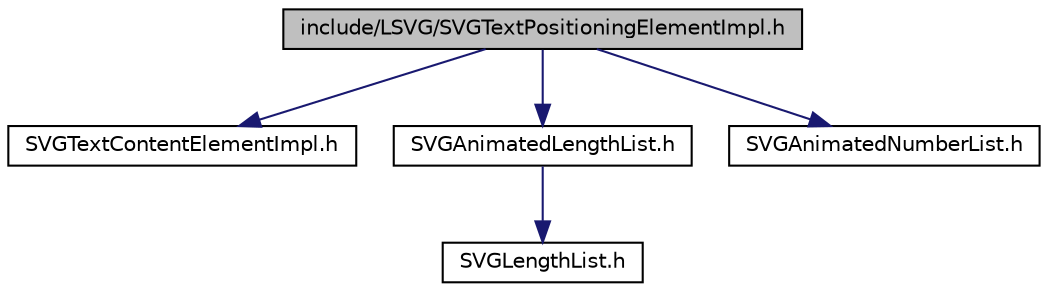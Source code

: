 digraph G
{
  edge [fontname="Helvetica",fontsize="10",labelfontname="Helvetica",labelfontsize="10"];
  node [fontname="Helvetica",fontsize="10",shape=record];
  Node1 [label="include/LSVG/SVGTextPositioningElementImpl.h",height=0.2,width=0.4,color="black", fillcolor="grey75", style="filled" fontcolor="black"];
  Node1 -> Node2 [color="midnightblue",fontsize="10",style="solid",fontname="Helvetica"];
  Node2 [label="SVGTextContentElementImpl.h",height=0.2,width=0.4,color="black", fillcolor="white", style="filled",URL="$_s_v_g_text_content_element_impl_8h.html"];
  Node1 -> Node3 [color="midnightblue",fontsize="10",style="solid",fontname="Helvetica"];
  Node3 [label="SVGAnimatedLengthList.h",height=0.2,width=0.4,color="black", fillcolor="white", style="filled",URL="$_s_v_g_animated_length_list_8h.html"];
  Node3 -> Node4 [color="midnightblue",fontsize="10",style="solid",fontname="Helvetica"];
  Node4 [label="SVGLengthList.h",height=0.2,width=0.4,color="black", fillcolor="white", style="filled",URL="$_s_v_g_length_list_8h.html"];
  Node1 -> Node5 [color="midnightblue",fontsize="10",style="solid",fontname="Helvetica"];
  Node5 [label="SVGAnimatedNumberList.h",height=0.2,width=0.4,color="black", fillcolor="white", style="filled",URL="$_s_v_g_animated_number_list_8h.html"];
}
